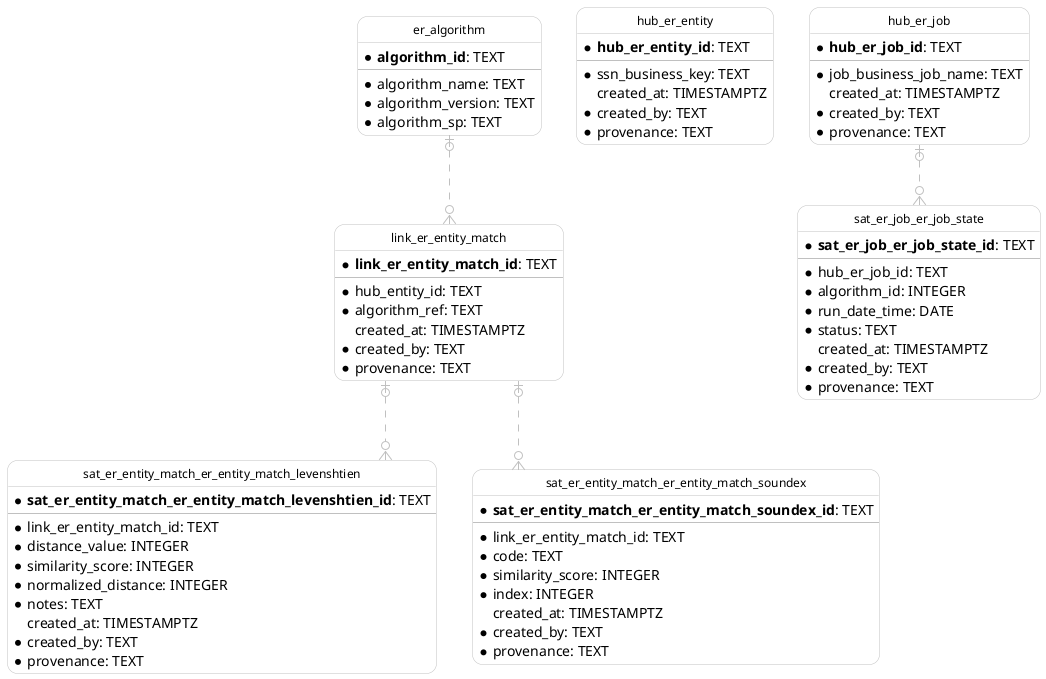 @startuml IE
  hide circle
  skinparam linetype ortho
  skinparam roundcorner 20
  skinparam class {
    BackgroundColor White
    ArrowColor Silver
    BorderColor Silver
    FontColor Black
    FontSize 12
  }

  entity "er_algorithm" as er_algorithm {
    * **algorithm_id**: TEXT
    --
    * algorithm_name: TEXT
    * algorithm_version: TEXT
    * algorithm_sp: TEXT
  }

  entity "hub_er_entity" as hub_er_entity {
    * **hub_er_entity_id**: TEXT
    --
    * ssn_business_key: TEXT
      created_at: TIMESTAMPTZ
    * created_by: TEXT
    * provenance: TEXT
  }

  entity "hub_er_job" as hub_er_job {
    * **hub_er_job_id**: TEXT
    --
    * job_business_job_name: TEXT
      created_at: TIMESTAMPTZ
    * created_by: TEXT
    * provenance: TEXT
  }

  entity "sat_er_job_er_job_state" as sat_er_job_er_job_state {
    * **sat_er_job_er_job_state_id**: TEXT
    --
    * hub_er_job_id: TEXT
    * algorithm_id: INTEGER
    * run_date_time: DATE
    * status: TEXT
      created_at: TIMESTAMPTZ
    * created_by: TEXT
    * provenance: TEXT
  }

  entity "link_er_entity_match" as link_er_entity_match {
    * **link_er_entity_match_id**: TEXT
    --
    * hub_entity_id: TEXT
    * algorithm_ref: TEXT
      created_at: TIMESTAMPTZ
    * created_by: TEXT
    * provenance: TEXT
  }

  entity "sat_er_entity_match_er_entity_match_levenshtien" as sat_er_entity_match_er_entity_match_levenshtien {
    * **sat_er_entity_match_er_entity_match_levenshtien_id**: TEXT
    --
    * link_er_entity_match_id: TEXT
    * distance_value: INTEGER
    * similarity_score: INTEGER
    * normalized_distance: INTEGER
    * notes: TEXT
      created_at: TIMESTAMPTZ
    * created_by: TEXT
    * provenance: TEXT
  }

  entity "sat_er_entity_match_er_entity_match_soundex" as sat_er_entity_match_er_entity_match_soundex {
    * **sat_er_entity_match_er_entity_match_soundex_id**: TEXT
    --
    * link_er_entity_match_id: TEXT
    * code: TEXT
    * similarity_score: INTEGER
    * index: INTEGER
      created_at: TIMESTAMPTZ
    * created_by: TEXT
    * provenance: TEXT
  }

  hub_er_job |o..o{ sat_er_job_er_job_state
  er_algorithm |o..o{ link_er_entity_match
  link_er_entity_match |o..o{ sat_er_entity_match_er_entity_match_levenshtien
  link_er_entity_match |o..o{ sat_er_entity_match_er_entity_match_soundex
@enduml